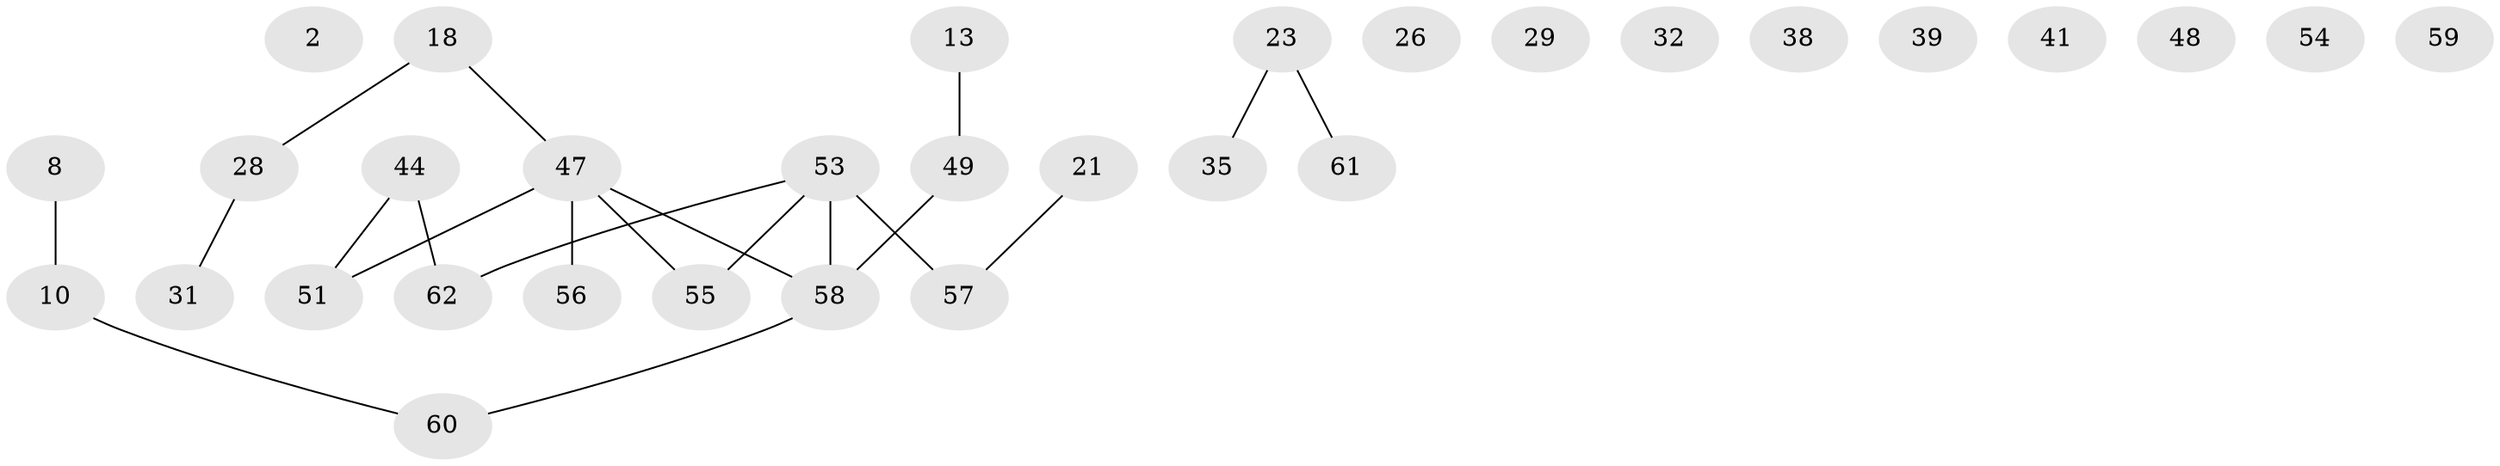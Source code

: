 // original degree distribution, {2: 0.3709677419354839, 0: 0.16129032258064516, 3: 0.1935483870967742, 1: 0.1935483870967742, 4: 0.03225806451612903, 5: 0.03225806451612903, 6: 0.016129032258064516}
// Generated by graph-tools (version 1.1) at 2025/39/03/09/25 04:39:36]
// undirected, 31 vertices, 21 edges
graph export_dot {
graph [start="1"]
  node [color=gray90,style=filled];
  2;
  8;
  10;
  13;
  18 [super="+7+9"];
  21;
  23;
  26;
  28;
  29;
  31;
  32;
  35;
  38;
  39;
  41;
  44;
  47 [super="+45+34"];
  48;
  49;
  51 [super="+14"];
  53 [super="+5+6+11+42"];
  54;
  55;
  56 [super="+3"];
  57 [super="+17"];
  58 [super="+36+40+46+50+20+52"];
  59;
  60;
  61 [super="+1"];
  62;
  8 -- 10;
  10 -- 60;
  13 -- 49;
  18 -- 28;
  18 -- 47;
  21 -- 57;
  23 -- 35;
  23 -- 61;
  28 -- 31;
  44 -- 62;
  44 -- 51;
  47 -- 56 [weight=3];
  47 -- 51;
  47 -- 55;
  47 -- 58 [weight=3];
  49 -- 58;
  53 -- 57 [weight=3];
  53 -- 62;
  53 -- 55;
  53 -- 58 [weight=2];
  58 -- 60;
}
